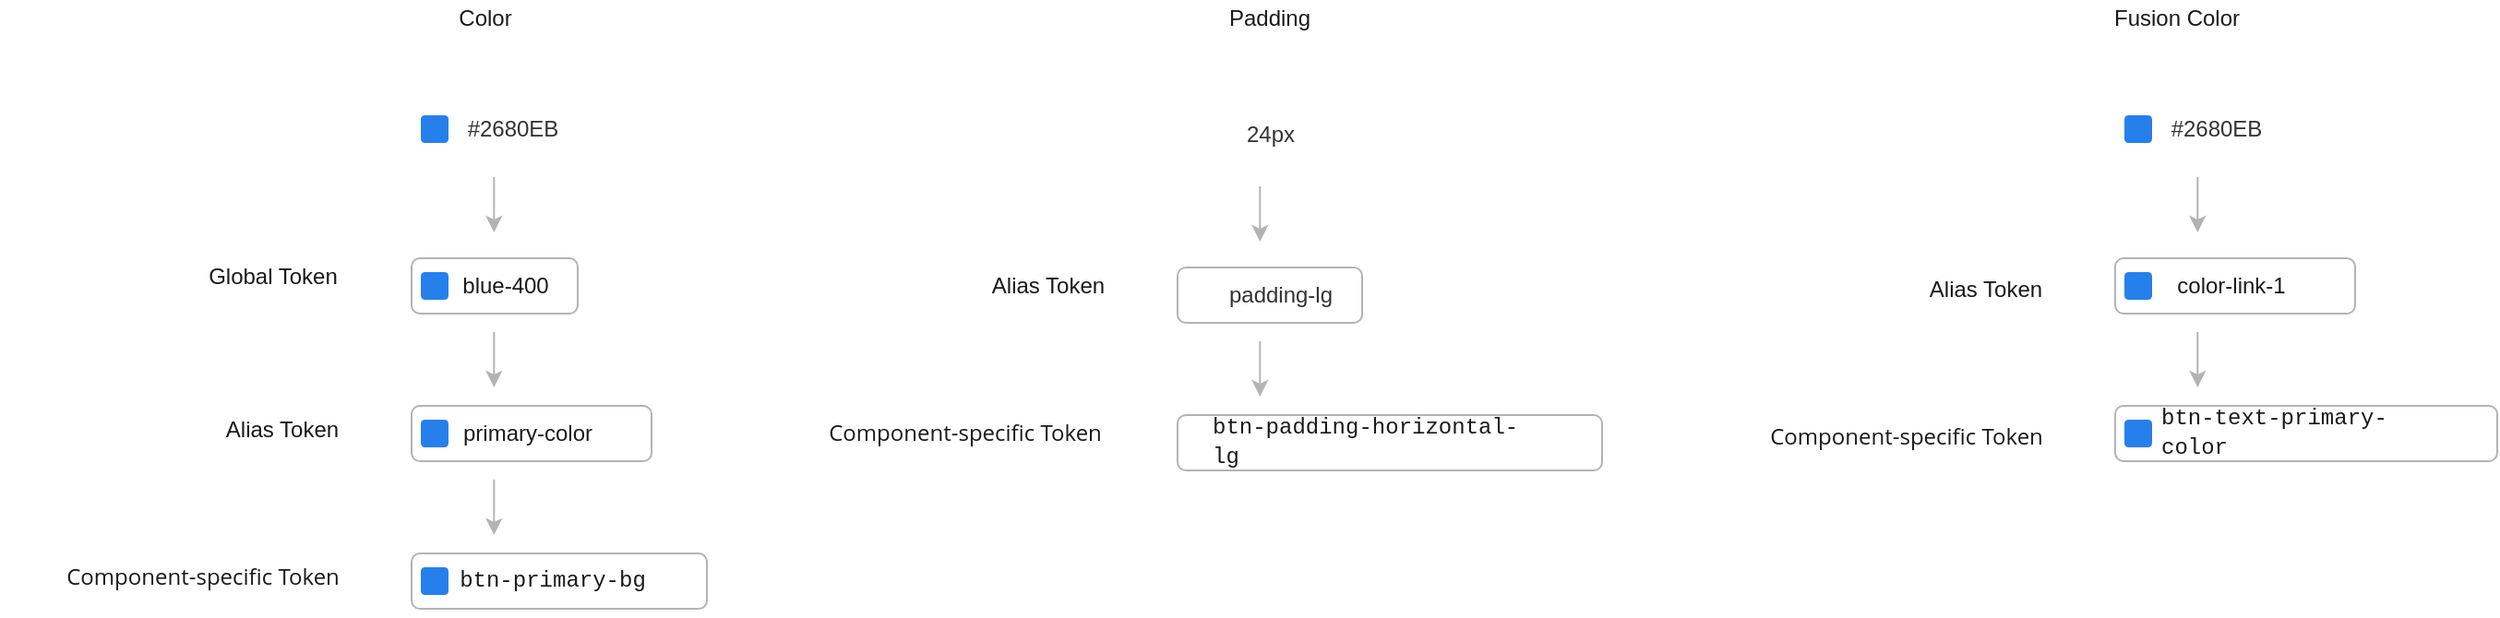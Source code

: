 <mxfile version="14.2.7" type="github">
  <diagram id="lihffVH3CCGirmxHTpf7" name="Page-1">
    <mxGraphModel dx="1865" dy="548" grid="1" gridSize="10" guides="1" tooltips="1" connect="1" arrows="1" fold="1" page="1" pageScale="1" pageWidth="827" pageHeight="1169" math="0" shadow="0">
      <root>
        <mxCell id="0" />
        <mxCell id="1" parent="0" />
        <mxCell id="4jbWWsXagvDYImcnGV8a-1" value="" style="rounded=1;whiteSpace=wrap;html=1;fillColor=none;strokeColor=#B3B3B3;" parent="1" vertex="1">
          <mxGeometry x="200" y="200" width="90" height="30" as="geometry" />
        </mxCell>
        <mxCell id="4jbWWsXagvDYImcnGV8a-8" style="edgeStyle=orthogonalEdgeStyle;rounded=0;orthogonalLoop=1;jettySize=auto;html=1;fontColor=#2080EB;strokeColor=#B3B3B3;" parent="1" edge="1">
          <mxGeometry relative="1" as="geometry">
            <mxPoint x="244.66" y="156" as="sourcePoint" />
            <mxPoint x="244.66" y="186" as="targetPoint" />
            <Array as="points" />
          </mxGeometry>
        </mxCell>
        <mxCell id="4jbWWsXagvDYImcnGV8a-2" value="#2680EB" style="text;html=1;align=center;verticalAlign=middle;whiteSpace=wrap;rounded=0;fontColor=#333333;" parent="1" vertex="1">
          <mxGeometry x="235" y="120" width="40" height="20" as="geometry" />
        </mxCell>
        <mxCell id="4jbWWsXagvDYImcnGV8a-9" value="" style="rounded=1;whiteSpace=wrap;html=1;fillColor=#2680EB;strokeColor=none;" parent="1" vertex="1">
          <mxGeometry x="205" y="207.5" width="15" height="15" as="geometry" />
        </mxCell>
        <mxCell id="4jbWWsXagvDYImcnGV8a-10" value="&lt;font&gt;blue-400&lt;/font&gt;" style="text;html=1;align=center;verticalAlign=middle;whiteSpace=wrap;rounded=0;fontColor=#1A1A1A;" parent="1" vertex="1">
          <mxGeometry x="220" y="207.5" width="62" height="15" as="geometry" />
        </mxCell>
        <mxCell id="4jbWWsXagvDYImcnGV8a-11" value="" style="rounded=1;whiteSpace=wrap;html=1;fillColor=#2680EB;strokeColor=none;" parent="1" vertex="1">
          <mxGeometry x="205" y="122.5" width="15" height="15" as="geometry" />
        </mxCell>
        <mxCell id="4jbWWsXagvDYImcnGV8a-12" value="" style="rounded=1;whiteSpace=wrap;html=1;fillColor=none;strokeColor=#B3B3B3;" parent="1" vertex="1">
          <mxGeometry x="200" y="280" width="130" height="30" as="geometry" />
        </mxCell>
        <mxCell id="4jbWWsXagvDYImcnGV8a-13" value="" style="rounded=1;whiteSpace=wrap;html=1;fillColor=#2680EB;strokeColor=none;" parent="1" vertex="1">
          <mxGeometry x="205" y="287.5" width="15" height="15" as="geometry" />
        </mxCell>
        <mxCell id="4jbWWsXagvDYImcnGV8a-14" value="primary-color" style="text;html=1;align=center;verticalAlign=middle;whiteSpace=wrap;rounded=0;fontColor=#1A1A1A;" parent="1" vertex="1">
          <mxGeometry x="223" y="288.5" width="80" height="12.5" as="geometry" />
        </mxCell>
        <mxCell id="4jbWWsXagvDYImcnGV8a-15" style="edgeStyle=orthogonalEdgeStyle;rounded=0;orthogonalLoop=1;jettySize=auto;html=1;fontColor=#2080EB;strokeColor=#B3B3B3;" parent="1" edge="1">
          <mxGeometry relative="1" as="geometry">
            <mxPoint x="244.66" y="240" as="sourcePoint" />
            <mxPoint x="244.66" y="270" as="targetPoint" />
            <Array as="points" />
          </mxGeometry>
        </mxCell>
        <mxCell id="4jbWWsXagvDYImcnGV8a-20" value="" style="rounded=1;whiteSpace=wrap;html=1;fillColor=none;strokeColor=#B3B3B3;" parent="1" vertex="1">
          <mxGeometry x="200" y="360" width="160" height="30" as="geometry" />
        </mxCell>
        <mxCell id="4jbWWsXagvDYImcnGV8a-21" value="" style="rounded=1;whiteSpace=wrap;html=1;fillColor=#2680EB;strokeColor=none;" parent="1" vertex="1">
          <mxGeometry x="205" y="367.5" width="15" height="15" as="geometry" />
        </mxCell>
        <mxCell id="4jbWWsXagvDYImcnGV8a-22" value="&lt;p&gt;&lt;span style=&quot;font-family: &amp;#34;consolas&amp;#34; , &amp;#34;courier new&amp;#34; , monospace ; text-align: left&quot;&gt;&lt;font style=&quot;font-size: 12px&quot;&gt;btn-primary-bg&lt;/font&gt;&lt;/span&gt;&lt;/p&gt;" style="text;html=1;align=center;verticalAlign=middle;whiteSpace=wrap;rounded=0;fontColor=#1A1A1A;" parent="1" vertex="1">
          <mxGeometry x="218" y="368.5" width="117" height="11.5" as="geometry" />
        </mxCell>
        <mxCell id="4jbWWsXagvDYImcnGV8a-23" style="edgeStyle=orthogonalEdgeStyle;rounded=0;orthogonalLoop=1;jettySize=auto;html=1;fontColor=#2080EB;strokeColor=#B3B3B3;" parent="1" edge="1">
          <mxGeometry relative="1" as="geometry">
            <mxPoint x="244.66" y="320" as="sourcePoint" />
            <mxPoint x="244.66" y="350" as="targetPoint" />
            <Array as="points" />
          </mxGeometry>
        </mxCell>
        <mxCell id="pVcXusEhhN36g1UroAC--1" value="Global Token" style="text;html=1;strokeColor=none;fillColor=none;align=center;verticalAlign=middle;whiteSpace=wrap;rounded=0;labelBackgroundColor=none;fontColor=#1A1A1A;" vertex="1" parent="1">
          <mxGeometry x="80" y="197.5" width="90" height="25" as="geometry" />
        </mxCell>
        <mxCell id="pVcXusEhhN36g1UroAC--2" value="Alias Token" style="text;html=1;strokeColor=none;fillColor=none;align=center;verticalAlign=middle;whiteSpace=wrap;rounded=0;labelBackgroundColor=none;fontColor=#1A1A1A;" vertex="1" parent="1">
          <mxGeometry x="85" y="280" width="90" height="25" as="geometry" />
        </mxCell>
        <mxCell id="pVcXusEhhN36g1UroAC--3" value="&lt;p&gt;&lt;span style=&quot;font-family: &amp;quot;open sans&amp;quot; , &amp;quot;clear sans&amp;quot; , &amp;quot;helvetica neue&amp;quot; , &amp;quot;helvetica&amp;quot; , &amp;quot;arial&amp;quot; , sans-serif ; text-align: left ; background-color: rgb(255 , 255 , 255)&quot;&gt;&lt;font style=&quot;font-size: 12px&quot;&gt;Component-specific Token&lt;/font&gt;&lt;/span&gt;&lt;/p&gt;" style="text;html=1;strokeColor=none;fillColor=none;align=center;verticalAlign=middle;whiteSpace=wrap;rounded=0;labelBackgroundColor=none;fontColor=#1A1A1A;" vertex="1" parent="1">
          <mxGeometry x="-23" y="360" width="220" height="25" as="geometry" />
        </mxCell>
        <mxCell id="pVcXusEhhN36g1UroAC--21" value="" style="rounded=1;whiteSpace=wrap;html=1;fillColor=none;strokeColor=#B3B3B3;" vertex="1" parent="1">
          <mxGeometry x="615" y="205" width="100" height="30" as="geometry" />
        </mxCell>
        <mxCell id="pVcXusEhhN36g1UroAC--22" style="edgeStyle=orthogonalEdgeStyle;rounded=0;orthogonalLoop=1;jettySize=auto;html=1;fontColor=#2080EB;strokeColor=#B3B3B3;" edge="1" parent="1">
          <mxGeometry relative="1" as="geometry">
            <mxPoint x="659.66" y="161" as="sourcePoint" />
            <mxPoint x="659.66" y="191" as="targetPoint" />
            <Array as="points" />
          </mxGeometry>
        </mxCell>
        <mxCell id="pVcXusEhhN36g1UroAC--23" value="24px" style="text;html=1;align=center;verticalAlign=middle;whiteSpace=wrap;rounded=0;fontColor=#333333;" vertex="1" parent="1">
          <mxGeometry x="618" y="122.5" width="95" height="20" as="geometry" />
        </mxCell>
        <mxCell id="pVcXusEhhN36g1UroAC--25" value="&lt;span style=&quot;color: rgb(51 , 51 , 51)&quot;&gt;padding-lg&lt;/span&gt;" style="text;html=1;align=center;verticalAlign=middle;whiteSpace=wrap;rounded=0;fontColor=#1A1A1A;" vertex="1" parent="1">
          <mxGeometry x="640" y="212.5" width="62" height="15" as="geometry" />
        </mxCell>
        <mxCell id="pVcXusEhhN36g1UroAC--30" style="edgeStyle=orthogonalEdgeStyle;rounded=0;orthogonalLoop=1;jettySize=auto;html=1;fontColor=#2080EB;strokeColor=#B3B3B3;" edge="1" parent="1">
          <mxGeometry relative="1" as="geometry">
            <mxPoint x="659.66" y="245" as="sourcePoint" />
            <mxPoint x="659.66" y="275" as="targetPoint" />
            <Array as="points" />
          </mxGeometry>
        </mxCell>
        <mxCell id="pVcXusEhhN36g1UroAC--31" value="" style="rounded=1;whiteSpace=wrap;html=1;fillColor=none;strokeColor=#B3B3B3;" vertex="1" parent="1">
          <mxGeometry x="615" y="285" width="230" height="30" as="geometry" />
        </mxCell>
        <mxCell id="pVcXusEhhN36g1UroAC--33" value="&lt;p style=&quot;text-align: left&quot;&gt;&lt;font face=&quot;consolas, courier new, monospace&quot;&gt;btn-padding-horizontal-lg&lt;/font&gt;&lt;br&gt;&lt;/p&gt;" style="text;html=1;align=center;verticalAlign=middle;whiteSpace=wrap;rounded=0;fontColor=#1A1A1A;" vertex="1" parent="1">
          <mxGeometry x="633" y="293.5" width="182" height="11.5" as="geometry" />
        </mxCell>
        <mxCell id="pVcXusEhhN36g1UroAC--35" value="Alias Token" style="text;html=1;strokeColor=none;fillColor=none;align=center;verticalAlign=middle;whiteSpace=wrap;rounded=0;labelBackgroundColor=none;fontColor=#1A1A1A;" vertex="1" parent="1">
          <mxGeometry x="500" y="202.5" width="90" height="25" as="geometry" />
        </mxCell>
        <mxCell id="pVcXusEhhN36g1UroAC--37" value="&lt;p&gt;&lt;span style=&quot;font-family: &amp;quot;open sans&amp;quot; , &amp;quot;clear sans&amp;quot; , &amp;quot;helvetica neue&amp;quot; , &amp;quot;helvetica&amp;quot; , &amp;quot;arial&amp;quot; , sans-serif ; text-align: left ; background-color: rgb(255 , 255 , 255)&quot;&gt;&lt;font style=&quot;font-size: 12px&quot;&gt;Component-specific Token&lt;/font&gt;&lt;/span&gt;&lt;/p&gt;" style="text;html=1;strokeColor=none;fillColor=none;align=center;verticalAlign=middle;whiteSpace=wrap;rounded=0;labelBackgroundColor=none;fontColor=#1A1A1A;" vertex="1" parent="1">
          <mxGeometry x="390" y="282" width="220" height="25" as="geometry" />
        </mxCell>
        <mxCell id="pVcXusEhhN36g1UroAC--38" value="Color" style="text;html=1;strokeColor=none;fillColor=none;align=center;verticalAlign=middle;whiteSpace=wrap;rounded=0;labelBackgroundColor=none;fontColor=#1A1A1A;" vertex="1" parent="1">
          <mxGeometry x="220" y="60" width="40" height="20" as="geometry" />
        </mxCell>
        <mxCell id="pVcXusEhhN36g1UroAC--39" value="Padding" style="text;html=1;strokeColor=none;fillColor=none;align=center;verticalAlign=middle;whiteSpace=wrap;rounded=0;labelBackgroundColor=none;fontColor=#1A1A1A;" vertex="1" parent="1">
          <mxGeometry x="645" y="60" width="40" height="20" as="geometry" />
        </mxCell>
        <mxCell id="pVcXusEhhN36g1UroAC--59" style="edgeStyle=orthogonalEdgeStyle;rounded=0;orthogonalLoop=1;jettySize=auto;html=1;fontColor=#2080EB;strokeColor=#B3B3B3;" edge="1" parent="1">
          <mxGeometry relative="1" as="geometry">
            <mxPoint x="1167.66" y="156" as="sourcePoint" />
            <mxPoint x="1167.66" y="186" as="targetPoint" />
            <Array as="points" />
          </mxGeometry>
        </mxCell>
        <mxCell id="pVcXusEhhN36g1UroAC--60" value="#2680EB" style="text;html=1;align=center;verticalAlign=middle;whiteSpace=wrap;rounded=0;fontColor=#333333;" vertex="1" parent="1">
          <mxGeometry x="1158" y="120" width="40" height="20" as="geometry" />
        </mxCell>
        <mxCell id="pVcXusEhhN36g1UroAC--63" value="" style="rounded=1;whiteSpace=wrap;html=1;fillColor=#2680EB;strokeColor=none;" vertex="1" parent="1">
          <mxGeometry x="1128" y="122.5" width="15" height="15" as="geometry" />
        </mxCell>
        <mxCell id="pVcXusEhhN36g1UroAC--64" value="" style="rounded=1;whiteSpace=wrap;html=1;fillColor=none;strokeColor=#B3B3B3;" vertex="1" parent="1">
          <mxGeometry x="1123" y="200" width="130" height="30" as="geometry" />
        </mxCell>
        <mxCell id="pVcXusEhhN36g1UroAC--65" value="" style="rounded=1;whiteSpace=wrap;html=1;fillColor=#2680EB;strokeColor=none;" vertex="1" parent="1">
          <mxGeometry x="1128" y="207.5" width="15" height="15" as="geometry" />
        </mxCell>
        <mxCell id="pVcXusEhhN36g1UroAC--66" value="color-link-1" style="text;html=1;align=center;verticalAlign=middle;whiteSpace=wrap;rounded=0;fontColor=#1A1A1A;" vertex="1" parent="1">
          <mxGeometry x="1146" y="208.5" width="80" height="12.5" as="geometry" />
        </mxCell>
        <mxCell id="pVcXusEhhN36g1UroAC--68" value="" style="rounded=1;whiteSpace=wrap;html=1;fillColor=none;strokeColor=#B3B3B3;" vertex="1" parent="1">
          <mxGeometry x="1123" y="280" width="207" height="30" as="geometry" />
        </mxCell>
        <mxCell id="pVcXusEhhN36g1UroAC--69" value="" style="rounded=1;whiteSpace=wrap;html=1;fillColor=#2680EB;strokeColor=none;" vertex="1" parent="1">
          <mxGeometry x="1128" y="287.5" width="15" height="15" as="geometry" />
        </mxCell>
        <mxCell id="pVcXusEhhN36g1UroAC--70" value="&lt;p style=&quot;text-align: left&quot;&gt;&lt;font face=&quot;consolas, courier new, monospace&quot;&gt;btn-text-primary-color&lt;/font&gt;&lt;br&gt;&lt;/p&gt;" style="text;html=1;align=center;verticalAlign=middle;whiteSpace=wrap;rounded=0;fontColor=#1A1A1A;" vertex="1" parent="1">
          <mxGeometry x="1147" y="288.5" width="159" height="11.5" as="geometry" />
        </mxCell>
        <mxCell id="pVcXusEhhN36g1UroAC--71" style="edgeStyle=orthogonalEdgeStyle;rounded=0;orthogonalLoop=1;jettySize=auto;html=1;fontColor=#2080EB;strokeColor=#B3B3B3;" edge="1" parent="1">
          <mxGeometry relative="1" as="geometry">
            <mxPoint x="1167.66" y="240" as="sourcePoint" />
            <mxPoint x="1167.66" y="270" as="targetPoint" />
            <Array as="points" />
          </mxGeometry>
        </mxCell>
        <mxCell id="pVcXusEhhN36g1UroAC--73" value="Alias Token" style="text;html=1;strokeColor=none;fillColor=none;align=center;verticalAlign=middle;whiteSpace=wrap;rounded=0;labelBackgroundColor=none;fontColor=#1A1A1A;" vertex="1" parent="1">
          <mxGeometry x="1008" y="204" width="90" height="25" as="geometry" />
        </mxCell>
        <mxCell id="pVcXusEhhN36g1UroAC--74" value="&lt;p&gt;&lt;span style=&quot;font-family: &amp;quot;open sans&amp;quot; , &amp;quot;clear sans&amp;quot; , &amp;quot;helvetica neue&amp;quot; , &amp;quot;helvetica&amp;quot; , &amp;quot;arial&amp;quot; , sans-serif ; text-align: left ; background-color: rgb(255 , 255 , 255)&quot;&gt;&lt;font style=&quot;font-size: 12px&quot;&gt;Component-specific Token&lt;/font&gt;&lt;/span&gt;&lt;/p&gt;" style="text;html=1;strokeColor=none;fillColor=none;align=center;verticalAlign=middle;whiteSpace=wrap;rounded=0;labelBackgroundColor=none;fontColor=#1A1A1A;" vertex="1" parent="1">
          <mxGeometry x="900" y="284" width="220" height="25" as="geometry" />
        </mxCell>
        <mxCell id="pVcXusEhhN36g1UroAC--75" value="Fusion Color" style="text;html=1;strokeColor=none;fillColor=none;align=center;verticalAlign=middle;whiteSpace=wrap;rounded=0;labelBackgroundColor=none;fontColor=#1A1A1A;" vertex="1" parent="1">
          <mxGeometry x="1100" y="60" width="113" height="20" as="geometry" />
        </mxCell>
      </root>
    </mxGraphModel>
  </diagram>
</mxfile>
